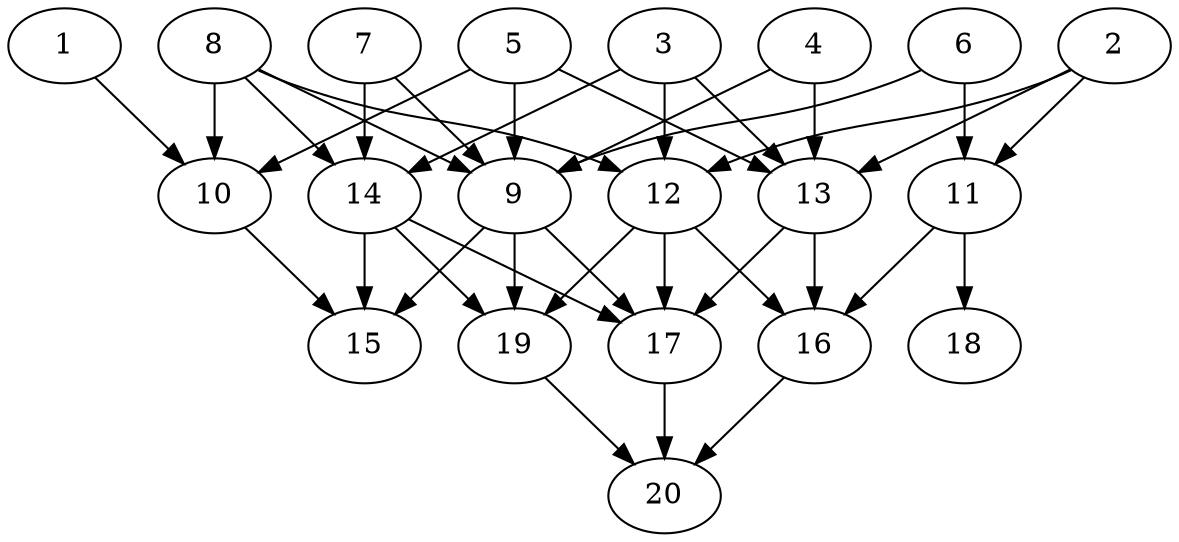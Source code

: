 // DAG automatically generated by daggen at Tue Jul 23 14:23:30 2019
// ./daggen --dot -n 20 --ccr 0.5 --fat 0.6 --regular 0.5 --density 0.6 --mindata 5242880 --maxdata 52428800 
digraph G {
  1 [size="45309952", alpha="0.14", expect_size="22654976"] 
  1 -> 10 [size ="22654976"]
  2 [size="20490240", alpha="0.07", expect_size="10245120"] 
  2 -> 11 [size ="10245120"]
  2 -> 12 [size ="10245120"]
  2 -> 13 [size ="10245120"]
  3 [size="11876352", alpha="0.17", expect_size="5938176"] 
  3 -> 12 [size ="5938176"]
  3 -> 13 [size ="5938176"]
  3 -> 14 [size ="5938176"]
  4 [size="60188672", alpha="0.19", expect_size="30094336"] 
  4 -> 9 [size ="30094336"]
  4 -> 13 [size ="30094336"]
  5 [size="52918272", alpha="0.08", expect_size="26459136"] 
  5 -> 9 [size ="26459136"]
  5 -> 10 [size ="26459136"]
  5 -> 13 [size ="26459136"]
  6 [size="51535872", alpha="0.18", expect_size="25767936"] 
  6 -> 9 [size ="25767936"]
  6 -> 11 [size ="25767936"]
  7 [size="63504384", alpha="0.08", expect_size="31752192"] 
  7 -> 9 [size ="31752192"]
  7 -> 14 [size ="31752192"]
  8 [size="49317888", alpha="0.14", expect_size="24658944"] 
  8 -> 9 [size ="24658944"]
  8 -> 10 [size ="24658944"]
  8 -> 12 [size ="24658944"]
  8 -> 14 [size ="24658944"]
  9 [size="25053184", alpha="0.08", expect_size="12526592"] 
  9 -> 15 [size ="12526592"]
  9 -> 17 [size ="12526592"]
  9 -> 19 [size ="12526592"]
  10 [size="10960896", alpha="0.17", expect_size="5480448"] 
  10 -> 15 [size ="5480448"]
  11 [size="11642880", alpha="0.09", expect_size="5821440"] 
  11 -> 16 [size ="5821440"]
  11 -> 18 [size ="5821440"]
  12 [size="76032000", alpha="0.06", expect_size="38016000"] 
  12 -> 16 [size ="38016000"]
  12 -> 17 [size ="38016000"]
  12 -> 19 [size ="38016000"]
  13 [size="14120960", alpha="0.05", expect_size="7060480"] 
  13 -> 16 [size ="7060480"]
  13 -> 17 [size ="7060480"]
  14 [size="95557632", alpha="0.00", expect_size="47778816"] 
  14 -> 15 [size ="47778816"]
  14 -> 17 [size ="47778816"]
  14 -> 19 [size ="47778816"]
  15 [size="91824128", alpha="0.19", expect_size="45912064"] 
  16 [size="35231744", alpha="0.12", expect_size="17615872"] 
  16 -> 20 [size ="17615872"]
  17 [size="27056128", alpha="0.04", expect_size="13528064"] 
  17 -> 20 [size ="13528064"]
  18 [size="62918656", alpha="0.09", expect_size="31459328"] 
  19 [size="35348480", alpha="0.15", expect_size="17674240"] 
  19 -> 20 [size ="17674240"]
  20 [size="73502720", alpha="0.14", expect_size="36751360"] 
}
